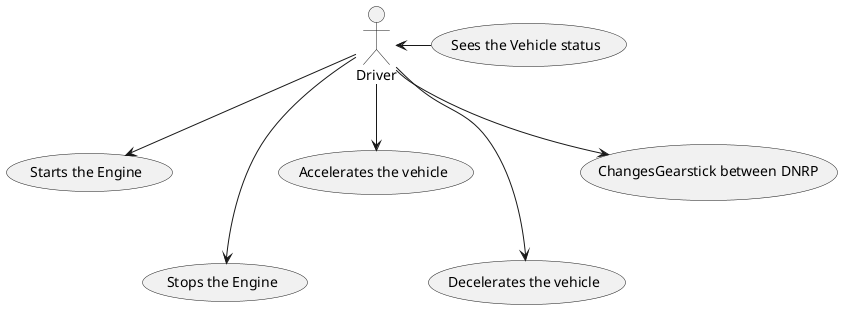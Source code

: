 @startuml
Driver --> (Starts the Engine)
Driver ---> (Stops the Engine)
Driver --> (Accelerates the vehicle)
Driver ---> (Decelerates the vehicle)
Driver --> (ChangesGearstick between DNRP)
Driver <- (Sees the Vehicle status)
@enduml